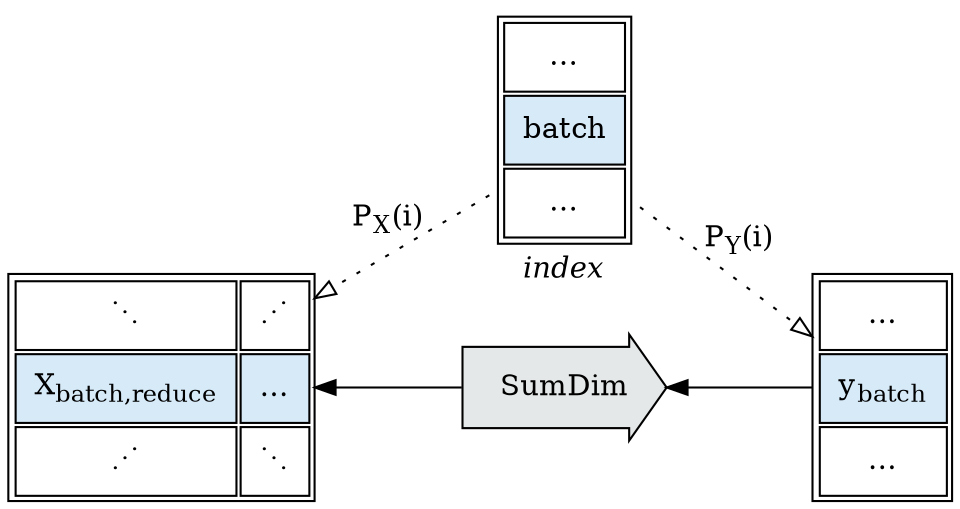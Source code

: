 digraph G {
  rankdir=RL;
  idx [
    shape="plain";
    label=<
      <table border="0">
        <tr>
          <td>
            <table cellpadding="8">
              <tr>
                <td>…</td>
              </tr>
              <tr>
                <td bgcolor="#D6EAF8" align="center">batch</td>
              </tr>
              <tr>
                <td>…</td>
              </tr>
            </table>
          </td>
        </tr>
        <tr>
          <td><i>index</i></td>
        </tr>
      </table>
    >;
  ];
  x [
    shape="plain";
    label=<
      <table cellpadding="8">
        <tr>
          <td>⋱</td>
          <td>⋰</td>
        </tr>
        <tr>
          <td bgcolor="#D6EAF8">X<sub>batch,reduce</sub></td>
          <td bgcolor="#D6EAF8">…</td>
        </tr>
        <tr>
          <td>⋰</td>
          <td>⋱</td>
        </tr>
      </table>
    >;
  ];
  op [
    label=SumDim;
    shape=rarrow;
    style=filled;
    fillcolor="#E5E8E8";
    margin=0.25;
  ];
  y [
    shape="plain";
    label=<
      <table cellpadding="8">
        <tr>
          <td>…</td>
        </tr>
        <tr>
          <td bgcolor="#D6EAF8">y<sub>batch</sub></td>
        </tr>
        <tr>
          <td>…</td>
        </tr>
      </table>
    >;
  ];
  op -> x;
  y -> op;
  idx -> x [
    label=<P<sub>X</sub>(i)>;
    constraint=false;
    style=dotted;
    arrowhead=empty;
  ];
  idx -> y [
    label=<P<sub>Y</sub>(i)>;
    constraint=false;
    style=dotted;
    arrowhead=empty;
  ];
  { rank=same; op; idx; }
}
